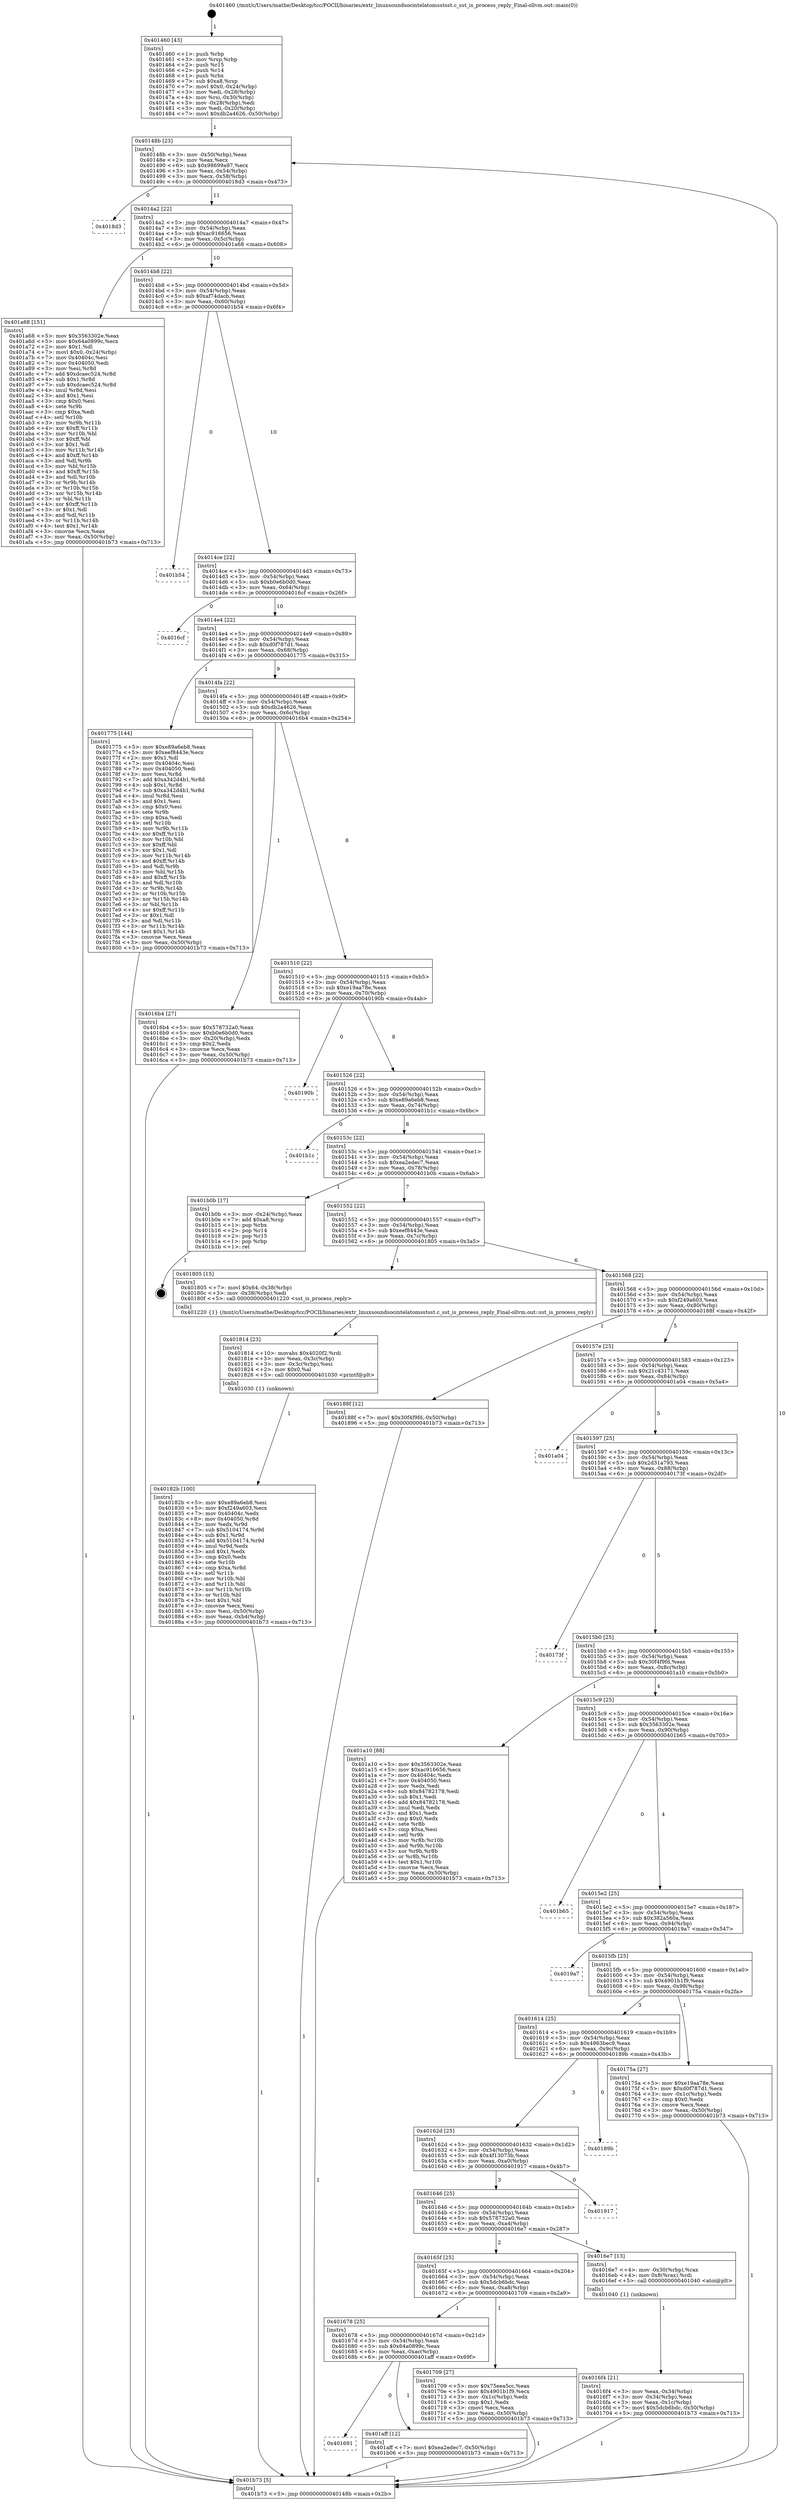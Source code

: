 digraph "0x401460" {
  label = "0x401460 (/mnt/c/Users/mathe/Desktop/tcc/POCII/binaries/extr_linuxsoundsocintelatomsstsst.c_sst_is_process_reply_Final-ollvm.out::main(0))"
  labelloc = "t"
  node[shape=record]

  Entry [label="",width=0.3,height=0.3,shape=circle,fillcolor=black,style=filled]
  "0x40148b" [label="{
     0x40148b [23]\l
     | [instrs]\l
     &nbsp;&nbsp;0x40148b \<+3\>: mov -0x50(%rbp),%eax\l
     &nbsp;&nbsp;0x40148e \<+2\>: mov %eax,%ecx\l
     &nbsp;&nbsp;0x401490 \<+6\>: sub $0x98699a97,%ecx\l
     &nbsp;&nbsp;0x401496 \<+3\>: mov %eax,-0x54(%rbp)\l
     &nbsp;&nbsp;0x401499 \<+3\>: mov %ecx,-0x58(%rbp)\l
     &nbsp;&nbsp;0x40149c \<+6\>: je 00000000004018d3 \<main+0x473\>\l
  }"]
  "0x4018d3" [label="{
     0x4018d3\l
  }", style=dashed]
  "0x4014a2" [label="{
     0x4014a2 [22]\l
     | [instrs]\l
     &nbsp;&nbsp;0x4014a2 \<+5\>: jmp 00000000004014a7 \<main+0x47\>\l
     &nbsp;&nbsp;0x4014a7 \<+3\>: mov -0x54(%rbp),%eax\l
     &nbsp;&nbsp;0x4014aa \<+5\>: sub $0xac916656,%eax\l
     &nbsp;&nbsp;0x4014af \<+3\>: mov %eax,-0x5c(%rbp)\l
     &nbsp;&nbsp;0x4014b2 \<+6\>: je 0000000000401a68 \<main+0x608\>\l
  }"]
  Exit [label="",width=0.3,height=0.3,shape=circle,fillcolor=black,style=filled,peripheries=2]
  "0x401a68" [label="{
     0x401a68 [151]\l
     | [instrs]\l
     &nbsp;&nbsp;0x401a68 \<+5\>: mov $0x3563302e,%eax\l
     &nbsp;&nbsp;0x401a6d \<+5\>: mov $0x64a0899c,%ecx\l
     &nbsp;&nbsp;0x401a72 \<+2\>: mov $0x1,%dl\l
     &nbsp;&nbsp;0x401a74 \<+7\>: movl $0x0,-0x24(%rbp)\l
     &nbsp;&nbsp;0x401a7b \<+7\>: mov 0x40404c,%esi\l
     &nbsp;&nbsp;0x401a82 \<+7\>: mov 0x404050,%edi\l
     &nbsp;&nbsp;0x401a89 \<+3\>: mov %esi,%r8d\l
     &nbsp;&nbsp;0x401a8c \<+7\>: add $0xdcaec524,%r8d\l
     &nbsp;&nbsp;0x401a93 \<+4\>: sub $0x1,%r8d\l
     &nbsp;&nbsp;0x401a97 \<+7\>: sub $0xdcaec524,%r8d\l
     &nbsp;&nbsp;0x401a9e \<+4\>: imul %r8d,%esi\l
     &nbsp;&nbsp;0x401aa2 \<+3\>: and $0x1,%esi\l
     &nbsp;&nbsp;0x401aa5 \<+3\>: cmp $0x0,%esi\l
     &nbsp;&nbsp;0x401aa8 \<+4\>: sete %r9b\l
     &nbsp;&nbsp;0x401aac \<+3\>: cmp $0xa,%edi\l
     &nbsp;&nbsp;0x401aaf \<+4\>: setl %r10b\l
     &nbsp;&nbsp;0x401ab3 \<+3\>: mov %r9b,%r11b\l
     &nbsp;&nbsp;0x401ab6 \<+4\>: xor $0xff,%r11b\l
     &nbsp;&nbsp;0x401aba \<+3\>: mov %r10b,%bl\l
     &nbsp;&nbsp;0x401abd \<+3\>: xor $0xff,%bl\l
     &nbsp;&nbsp;0x401ac0 \<+3\>: xor $0x1,%dl\l
     &nbsp;&nbsp;0x401ac3 \<+3\>: mov %r11b,%r14b\l
     &nbsp;&nbsp;0x401ac6 \<+4\>: and $0xff,%r14b\l
     &nbsp;&nbsp;0x401aca \<+3\>: and %dl,%r9b\l
     &nbsp;&nbsp;0x401acd \<+3\>: mov %bl,%r15b\l
     &nbsp;&nbsp;0x401ad0 \<+4\>: and $0xff,%r15b\l
     &nbsp;&nbsp;0x401ad4 \<+3\>: and %dl,%r10b\l
     &nbsp;&nbsp;0x401ad7 \<+3\>: or %r9b,%r14b\l
     &nbsp;&nbsp;0x401ada \<+3\>: or %r10b,%r15b\l
     &nbsp;&nbsp;0x401add \<+3\>: xor %r15b,%r14b\l
     &nbsp;&nbsp;0x401ae0 \<+3\>: or %bl,%r11b\l
     &nbsp;&nbsp;0x401ae3 \<+4\>: xor $0xff,%r11b\l
     &nbsp;&nbsp;0x401ae7 \<+3\>: or $0x1,%dl\l
     &nbsp;&nbsp;0x401aea \<+3\>: and %dl,%r11b\l
     &nbsp;&nbsp;0x401aed \<+3\>: or %r11b,%r14b\l
     &nbsp;&nbsp;0x401af0 \<+4\>: test $0x1,%r14b\l
     &nbsp;&nbsp;0x401af4 \<+3\>: cmovne %ecx,%eax\l
     &nbsp;&nbsp;0x401af7 \<+3\>: mov %eax,-0x50(%rbp)\l
     &nbsp;&nbsp;0x401afa \<+5\>: jmp 0000000000401b73 \<main+0x713\>\l
  }"]
  "0x4014b8" [label="{
     0x4014b8 [22]\l
     | [instrs]\l
     &nbsp;&nbsp;0x4014b8 \<+5\>: jmp 00000000004014bd \<main+0x5d\>\l
     &nbsp;&nbsp;0x4014bd \<+3\>: mov -0x54(%rbp),%eax\l
     &nbsp;&nbsp;0x4014c0 \<+5\>: sub $0xaf74dacb,%eax\l
     &nbsp;&nbsp;0x4014c5 \<+3\>: mov %eax,-0x60(%rbp)\l
     &nbsp;&nbsp;0x4014c8 \<+6\>: je 0000000000401b54 \<main+0x6f4\>\l
  }"]
  "0x401691" [label="{
     0x401691\l
  }", style=dashed]
  "0x401b54" [label="{
     0x401b54\l
  }", style=dashed]
  "0x4014ce" [label="{
     0x4014ce [22]\l
     | [instrs]\l
     &nbsp;&nbsp;0x4014ce \<+5\>: jmp 00000000004014d3 \<main+0x73\>\l
     &nbsp;&nbsp;0x4014d3 \<+3\>: mov -0x54(%rbp),%eax\l
     &nbsp;&nbsp;0x4014d6 \<+5\>: sub $0xb0e6b0d0,%eax\l
     &nbsp;&nbsp;0x4014db \<+3\>: mov %eax,-0x64(%rbp)\l
     &nbsp;&nbsp;0x4014de \<+6\>: je 00000000004016cf \<main+0x26f\>\l
  }"]
  "0x401aff" [label="{
     0x401aff [12]\l
     | [instrs]\l
     &nbsp;&nbsp;0x401aff \<+7\>: movl $0xea2edec7,-0x50(%rbp)\l
     &nbsp;&nbsp;0x401b06 \<+5\>: jmp 0000000000401b73 \<main+0x713\>\l
  }"]
  "0x4016cf" [label="{
     0x4016cf\l
  }", style=dashed]
  "0x4014e4" [label="{
     0x4014e4 [22]\l
     | [instrs]\l
     &nbsp;&nbsp;0x4014e4 \<+5\>: jmp 00000000004014e9 \<main+0x89\>\l
     &nbsp;&nbsp;0x4014e9 \<+3\>: mov -0x54(%rbp),%eax\l
     &nbsp;&nbsp;0x4014ec \<+5\>: sub $0xd0f787d1,%eax\l
     &nbsp;&nbsp;0x4014f1 \<+3\>: mov %eax,-0x68(%rbp)\l
     &nbsp;&nbsp;0x4014f4 \<+6\>: je 0000000000401775 \<main+0x315\>\l
  }"]
  "0x40182b" [label="{
     0x40182b [100]\l
     | [instrs]\l
     &nbsp;&nbsp;0x40182b \<+5\>: mov $0xe89a6eb8,%esi\l
     &nbsp;&nbsp;0x401830 \<+5\>: mov $0xf249a603,%ecx\l
     &nbsp;&nbsp;0x401835 \<+7\>: mov 0x40404c,%edx\l
     &nbsp;&nbsp;0x40183c \<+8\>: mov 0x404050,%r8d\l
     &nbsp;&nbsp;0x401844 \<+3\>: mov %edx,%r9d\l
     &nbsp;&nbsp;0x401847 \<+7\>: sub $0x5104174,%r9d\l
     &nbsp;&nbsp;0x40184e \<+4\>: sub $0x1,%r9d\l
     &nbsp;&nbsp;0x401852 \<+7\>: add $0x5104174,%r9d\l
     &nbsp;&nbsp;0x401859 \<+4\>: imul %r9d,%edx\l
     &nbsp;&nbsp;0x40185d \<+3\>: and $0x1,%edx\l
     &nbsp;&nbsp;0x401860 \<+3\>: cmp $0x0,%edx\l
     &nbsp;&nbsp;0x401863 \<+4\>: sete %r10b\l
     &nbsp;&nbsp;0x401867 \<+4\>: cmp $0xa,%r8d\l
     &nbsp;&nbsp;0x40186b \<+4\>: setl %r11b\l
     &nbsp;&nbsp;0x40186f \<+3\>: mov %r10b,%bl\l
     &nbsp;&nbsp;0x401872 \<+3\>: and %r11b,%bl\l
     &nbsp;&nbsp;0x401875 \<+3\>: xor %r11b,%r10b\l
     &nbsp;&nbsp;0x401878 \<+3\>: or %r10b,%bl\l
     &nbsp;&nbsp;0x40187b \<+3\>: test $0x1,%bl\l
     &nbsp;&nbsp;0x40187e \<+3\>: cmovne %ecx,%esi\l
     &nbsp;&nbsp;0x401881 \<+3\>: mov %esi,-0x50(%rbp)\l
     &nbsp;&nbsp;0x401884 \<+6\>: mov %eax,-0xb4(%rbp)\l
     &nbsp;&nbsp;0x40188a \<+5\>: jmp 0000000000401b73 \<main+0x713\>\l
  }"]
  "0x401775" [label="{
     0x401775 [144]\l
     | [instrs]\l
     &nbsp;&nbsp;0x401775 \<+5\>: mov $0xe89a6eb8,%eax\l
     &nbsp;&nbsp;0x40177a \<+5\>: mov $0xeef8443e,%ecx\l
     &nbsp;&nbsp;0x40177f \<+2\>: mov $0x1,%dl\l
     &nbsp;&nbsp;0x401781 \<+7\>: mov 0x40404c,%esi\l
     &nbsp;&nbsp;0x401788 \<+7\>: mov 0x404050,%edi\l
     &nbsp;&nbsp;0x40178f \<+3\>: mov %esi,%r8d\l
     &nbsp;&nbsp;0x401792 \<+7\>: add $0xa342d4b1,%r8d\l
     &nbsp;&nbsp;0x401799 \<+4\>: sub $0x1,%r8d\l
     &nbsp;&nbsp;0x40179d \<+7\>: sub $0xa342d4b1,%r8d\l
     &nbsp;&nbsp;0x4017a4 \<+4\>: imul %r8d,%esi\l
     &nbsp;&nbsp;0x4017a8 \<+3\>: and $0x1,%esi\l
     &nbsp;&nbsp;0x4017ab \<+3\>: cmp $0x0,%esi\l
     &nbsp;&nbsp;0x4017ae \<+4\>: sete %r9b\l
     &nbsp;&nbsp;0x4017b2 \<+3\>: cmp $0xa,%edi\l
     &nbsp;&nbsp;0x4017b5 \<+4\>: setl %r10b\l
     &nbsp;&nbsp;0x4017b9 \<+3\>: mov %r9b,%r11b\l
     &nbsp;&nbsp;0x4017bc \<+4\>: xor $0xff,%r11b\l
     &nbsp;&nbsp;0x4017c0 \<+3\>: mov %r10b,%bl\l
     &nbsp;&nbsp;0x4017c3 \<+3\>: xor $0xff,%bl\l
     &nbsp;&nbsp;0x4017c6 \<+3\>: xor $0x1,%dl\l
     &nbsp;&nbsp;0x4017c9 \<+3\>: mov %r11b,%r14b\l
     &nbsp;&nbsp;0x4017cc \<+4\>: and $0xff,%r14b\l
     &nbsp;&nbsp;0x4017d0 \<+3\>: and %dl,%r9b\l
     &nbsp;&nbsp;0x4017d3 \<+3\>: mov %bl,%r15b\l
     &nbsp;&nbsp;0x4017d6 \<+4\>: and $0xff,%r15b\l
     &nbsp;&nbsp;0x4017da \<+3\>: and %dl,%r10b\l
     &nbsp;&nbsp;0x4017dd \<+3\>: or %r9b,%r14b\l
     &nbsp;&nbsp;0x4017e0 \<+3\>: or %r10b,%r15b\l
     &nbsp;&nbsp;0x4017e3 \<+3\>: xor %r15b,%r14b\l
     &nbsp;&nbsp;0x4017e6 \<+3\>: or %bl,%r11b\l
     &nbsp;&nbsp;0x4017e9 \<+4\>: xor $0xff,%r11b\l
     &nbsp;&nbsp;0x4017ed \<+3\>: or $0x1,%dl\l
     &nbsp;&nbsp;0x4017f0 \<+3\>: and %dl,%r11b\l
     &nbsp;&nbsp;0x4017f3 \<+3\>: or %r11b,%r14b\l
     &nbsp;&nbsp;0x4017f6 \<+4\>: test $0x1,%r14b\l
     &nbsp;&nbsp;0x4017fa \<+3\>: cmovne %ecx,%eax\l
     &nbsp;&nbsp;0x4017fd \<+3\>: mov %eax,-0x50(%rbp)\l
     &nbsp;&nbsp;0x401800 \<+5\>: jmp 0000000000401b73 \<main+0x713\>\l
  }"]
  "0x4014fa" [label="{
     0x4014fa [22]\l
     | [instrs]\l
     &nbsp;&nbsp;0x4014fa \<+5\>: jmp 00000000004014ff \<main+0x9f\>\l
     &nbsp;&nbsp;0x4014ff \<+3\>: mov -0x54(%rbp),%eax\l
     &nbsp;&nbsp;0x401502 \<+5\>: sub $0xdb2a4626,%eax\l
     &nbsp;&nbsp;0x401507 \<+3\>: mov %eax,-0x6c(%rbp)\l
     &nbsp;&nbsp;0x40150a \<+6\>: je 00000000004016b4 \<main+0x254\>\l
  }"]
  "0x401814" [label="{
     0x401814 [23]\l
     | [instrs]\l
     &nbsp;&nbsp;0x401814 \<+10\>: movabs $0x4020f2,%rdi\l
     &nbsp;&nbsp;0x40181e \<+3\>: mov %eax,-0x3c(%rbp)\l
     &nbsp;&nbsp;0x401821 \<+3\>: mov -0x3c(%rbp),%esi\l
     &nbsp;&nbsp;0x401824 \<+2\>: mov $0x0,%al\l
     &nbsp;&nbsp;0x401826 \<+5\>: call 0000000000401030 \<printf@plt\>\l
     | [calls]\l
     &nbsp;&nbsp;0x401030 \{1\} (unknown)\l
  }"]
  "0x4016b4" [label="{
     0x4016b4 [27]\l
     | [instrs]\l
     &nbsp;&nbsp;0x4016b4 \<+5\>: mov $0x578732a0,%eax\l
     &nbsp;&nbsp;0x4016b9 \<+5\>: mov $0xb0e6b0d0,%ecx\l
     &nbsp;&nbsp;0x4016be \<+3\>: mov -0x20(%rbp),%edx\l
     &nbsp;&nbsp;0x4016c1 \<+3\>: cmp $0x2,%edx\l
     &nbsp;&nbsp;0x4016c4 \<+3\>: cmovne %ecx,%eax\l
     &nbsp;&nbsp;0x4016c7 \<+3\>: mov %eax,-0x50(%rbp)\l
     &nbsp;&nbsp;0x4016ca \<+5\>: jmp 0000000000401b73 \<main+0x713\>\l
  }"]
  "0x401510" [label="{
     0x401510 [22]\l
     | [instrs]\l
     &nbsp;&nbsp;0x401510 \<+5\>: jmp 0000000000401515 \<main+0xb5\>\l
     &nbsp;&nbsp;0x401515 \<+3\>: mov -0x54(%rbp),%eax\l
     &nbsp;&nbsp;0x401518 \<+5\>: sub $0xe19aa78e,%eax\l
     &nbsp;&nbsp;0x40151d \<+3\>: mov %eax,-0x70(%rbp)\l
     &nbsp;&nbsp;0x401520 \<+6\>: je 000000000040190b \<main+0x4ab\>\l
  }"]
  "0x401b73" [label="{
     0x401b73 [5]\l
     | [instrs]\l
     &nbsp;&nbsp;0x401b73 \<+5\>: jmp 000000000040148b \<main+0x2b\>\l
  }"]
  "0x401460" [label="{
     0x401460 [43]\l
     | [instrs]\l
     &nbsp;&nbsp;0x401460 \<+1\>: push %rbp\l
     &nbsp;&nbsp;0x401461 \<+3\>: mov %rsp,%rbp\l
     &nbsp;&nbsp;0x401464 \<+2\>: push %r15\l
     &nbsp;&nbsp;0x401466 \<+2\>: push %r14\l
     &nbsp;&nbsp;0x401468 \<+1\>: push %rbx\l
     &nbsp;&nbsp;0x401469 \<+7\>: sub $0xa8,%rsp\l
     &nbsp;&nbsp;0x401470 \<+7\>: movl $0x0,-0x24(%rbp)\l
     &nbsp;&nbsp;0x401477 \<+3\>: mov %edi,-0x28(%rbp)\l
     &nbsp;&nbsp;0x40147a \<+4\>: mov %rsi,-0x30(%rbp)\l
     &nbsp;&nbsp;0x40147e \<+3\>: mov -0x28(%rbp),%edi\l
     &nbsp;&nbsp;0x401481 \<+3\>: mov %edi,-0x20(%rbp)\l
     &nbsp;&nbsp;0x401484 \<+7\>: movl $0xdb2a4626,-0x50(%rbp)\l
  }"]
  "0x401678" [label="{
     0x401678 [25]\l
     | [instrs]\l
     &nbsp;&nbsp;0x401678 \<+5\>: jmp 000000000040167d \<main+0x21d\>\l
     &nbsp;&nbsp;0x40167d \<+3\>: mov -0x54(%rbp),%eax\l
     &nbsp;&nbsp;0x401680 \<+5\>: sub $0x64a0899c,%eax\l
     &nbsp;&nbsp;0x401685 \<+6\>: mov %eax,-0xac(%rbp)\l
     &nbsp;&nbsp;0x40168b \<+6\>: je 0000000000401aff \<main+0x69f\>\l
  }"]
  "0x40190b" [label="{
     0x40190b\l
  }", style=dashed]
  "0x401526" [label="{
     0x401526 [22]\l
     | [instrs]\l
     &nbsp;&nbsp;0x401526 \<+5\>: jmp 000000000040152b \<main+0xcb\>\l
     &nbsp;&nbsp;0x40152b \<+3\>: mov -0x54(%rbp),%eax\l
     &nbsp;&nbsp;0x40152e \<+5\>: sub $0xe89a6eb8,%eax\l
     &nbsp;&nbsp;0x401533 \<+3\>: mov %eax,-0x74(%rbp)\l
     &nbsp;&nbsp;0x401536 \<+6\>: je 0000000000401b1c \<main+0x6bc\>\l
  }"]
  "0x401709" [label="{
     0x401709 [27]\l
     | [instrs]\l
     &nbsp;&nbsp;0x401709 \<+5\>: mov $0x75eea5cc,%eax\l
     &nbsp;&nbsp;0x40170e \<+5\>: mov $0x4901b1f9,%ecx\l
     &nbsp;&nbsp;0x401713 \<+3\>: mov -0x1c(%rbp),%edx\l
     &nbsp;&nbsp;0x401716 \<+3\>: cmp $0x1,%edx\l
     &nbsp;&nbsp;0x401719 \<+3\>: cmovl %ecx,%eax\l
     &nbsp;&nbsp;0x40171c \<+3\>: mov %eax,-0x50(%rbp)\l
     &nbsp;&nbsp;0x40171f \<+5\>: jmp 0000000000401b73 \<main+0x713\>\l
  }"]
  "0x401b1c" [label="{
     0x401b1c\l
  }", style=dashed]
  "0x40153c" [label="{
     0x40153c [22]\l
     | [instrs]\l
     &nbsp;&nbsp;0x40153c \<+5\>: jmp 0000000000401541 \<main+0xe1\>\l
     &nbsp;&nbsp;0x401541 \<+3\>: mov -0x54(%rbp),%eax\l
     &nbsp;&nbsp;0x401544 \<+5\>: sub $0xea2edec7,%eax\l
     &nbsp;&nbsp;0x401549 \<+3\>: mov %eax,-0x78(%rbp)\l
     &nbsp;&nbsp;0x40154c \<+6\>: je 0000000000401b0b \<main+0x6ab\>\l
  }"]
  "0x4016f4" [label="{
     0x4016f4 [21]\l
     | [instrs]\l
     &nbsp;&nbsp;0x4016f4 \<+3\>: mov %eax,-0x34(%rbp)\l
     &nbsp;&nbsp;0x4016f7 \<+3\>: mov -0x34(%rbp),%eax\l
     &nbsp;&nbsp;0x4016fa \<+3\>: mov %eax,-0x1c(%rbp)\l
     &nbsp;&nbsp;0x4016fd \<+7\>: movl $0x5dcb6bdc,-0x50(%rbp)\l
     &nbsp;&nbsp;0x401704 \<+5\>: jmp 0000000000401b73 \<main+0x713\>\l
  }"]
  "0x401b0b" [label="{
     0x401b0b [17]\l
     | [instrs]\l
     &nbsp;&nbsp;0x401b0b \<+3\>: mov -0x24(%rbp),%eax\l
     &nbsp;&nbsp;0x401b0e \<+7\>: add $0xa8,%rsp\l
     &nbsp;&nbsp;0x401b15 \<+1\>: pop %rbx\l
     &nbsp;&nbsp;0x401b16 \<+2\>: pop %r14\l
     &nbsp;&nbsp;0x401b18 \<+2\>: pop %r15\l
     &nbsp;&nbsp;0x401b1a \<+1\>: pop %rbp\l
     &nbsp;&nbsp;0x401b1b \<+1\>: ret\l
  }"]
  "0x401552" [label="{
     0x401552 [22]\l
     | [instrs]\l
     &nbsp;&nbsp;0x401552 \<+5\>: jmp 0000000000401557 \<main+0xf7\>\l
     &nbsp;&nbsp;0x401557 \<+3\>: mov -0x54(%rbp),%eax\l
     &nbsp;&nbsp;0x40155a \<+5\>: sub $0xeef8443e,%eax\l
     &nbsp;&nbsp;0x40155f \<+3\>: mov %eax,-0x7c(%rbp)\l
     &nbsp;&nbsp;0x401562 \<+6\>: je 0000000000401805 \<main+0x3a5\>\l
  }"]
  "0x40165f" [label="{
     0x40165f [25]\l
     | [instrs]\l
     &nbsp;&nbsp;0x40165f \<+5\>: jmp 0000000000401664 \<main+0x204\>\l
     &nbsp;&nbsp;0x401664 \<+3\>: mov -0x54(%rbp),%eax\l
     &nbsp;&nbsp;0x401667 \<+5\>: sub $0x5dcb6bdc,%eax\l
     &nbsp;&nbsp;0x40166c \<+6\>: mov %eax,-0xa8(%rbp)\l
     &nbsp;&nbsp;0x401672 \<+6\>: je 0000000000401709 \<main+0x2a9\>\l
  }"]
  "0x401805" [label="{
     0x401805 [15]\l
     | [instrs]\l
     &nbsp;&nbsp;0x401805 \<+7\>: movl $0x64,-0x38(%rbp)\l
     &nbsp;&nbsp;0x40180c \<+3\>: mov -0x38(%rbp),%edi\l
     &nbsp;&nbsp;0x40180f \<+5\>: call 0000000000401220 \<sst_is_process_reply\>\l
     | [calls]\l
     &nbsp;&nbsp;0x401220 \{1\} (/mnt/c/Users/mathe/Desktop/tcc/POCII/binaries/extr_linuxsoundsocintelatomsstsst.c_sst_is_process_reply_Final-ollvm.out::sst_is_process_reply)\l
  }"]
  "0x401568" [label="{
     0x401568 [22]\l
     | [instrs]\l
     &nbsp;&nbsp;0x401568 \<+5\>: jmp 000000000040156d \<main+0x10d\>\l
     &nbsp;&nbsp;0x40156d \<+3\>: mov -0x54(%rbp),%eax\l
     &nbsp;&nbsp;0x401570 \<+5\>: sub $0xf249a603,%eax\l
     &nbsp;&nbsp;0x401575 \<+3\>: mov %eax,-0x80(%rbp)\l
     &nbsp;&nbsp;0x401578 \<+6\>: je 000000000040188f \<main+0x42f\>\l
  }"]
  "0x4016e7" [label="{
     0x4016e7 [13]\l
     | [instrs]\l
     &nbsp;&nbsp;0x4016e7 \<+4\>: mov -0x30(%rbp),%rax\l
     &nbsp;&nbsp;0x4016eb \<+4\>: mov 0x8(%rax),%rdi\l
     &nbsp;&nbsp;0x4016ef \<+5\>: call 0000000000401040 \<atoi@plt\>\l
     | [calls]\l
     &nbsp;&nbsp;0x401040 \{1\} (unknown)\l
  }"]
  "0x40188f" [label="{
     0x40188f [12]\l
     | [instrs]\l
     &nbsp;&nbsp;0x40188f \<+7\>: movl $0x30f4f9fd,-0x50(%rbp)\l
     &nbsp;&nbsp;0x401896 \<+5\>: jmp 0000000000401b73 \<main+0x713\>\l
  }"]
  "0x40157e" [label="{
     0x40157e [25]\l
     | [instrs]\l
     &nbsp;&nbsp;0x40157e \<+5\>: jmp 0000000000401583 \<main+0x123\>\l
     &nbsp;&nbsp;0x401583 \<+3\>: mov -0x54(%rbp),%eax\l
     &nbsp;&nbsp;0x401586 \<+5\>: sub $0x21c43171,%eax\l
     &nbsp;&nbsp;0x40158b \<+6\>: mov %eax,-0x84(%rbp)\l
     &nbsp;&nbsp;0x401591 \<+6\>: je 0000000000401a04 \<main+0x5a4\>\l
  }"]
  "0x401646" [label="{
     0x401646 [25]\l
     | [instrs]\l
     &nbsp;&nbsp;0x401646 \<+5\>: jmp 000000000040164b \<main+0x1eb\>\l
     &nbsp;&nbsp;0x40164b \<+3\>: mov -0x54(%rbp),%eax\l
     &nbsp;&nbsp;0x40164e \<+5\>: sub $0x578732a0,%eax\l
     &nbsp;&nbsp;0x401653 \<+6\>: mov %eax,-0xa4(%rbp)\l
     &nbsp;&nbsp;0x401659 \<+6\>: je 00000000004016e7 \<main+0x287\>\l
  }"]
  "0x401a04" [label="{
     0x401a04\l
  }", style=dashed]
  "0x401597" [label="{
     0x401597 [25]\l
     | [instrs]\l
     &nbsp;&nbsp;0x401597 \<+5\>: jmp 000000000040159c \<main+0x13c\>\l
     &nbsp;&nbsp;0x40159c \<+3\>: mov -0x54(%rbp),%eax\l
     &nbsp;&nbsp;0x40159f \<+5\>: sub $0x2d31a793,%eax\l
     &nbsp;&nbsp;0x4015a4 \<+6\>: mov %eax,-0x88(%rbp)\l
     &nbsp;&nbsp;0x4015aa \<+6\>: je 000000000040173f \<main+0x2df\>\l
  }"]
  "0x401917" [label="{
     0x401917\l
  }", style=dashed]
  "0x40173f" [label="{
     0x40173f\l
  }", style=dashed]
  "0x4015b0" [label="{
     0x4015b0 [25]\l
     | [instrs]\l
     &nbsp;&nbsp;0x4015b0 \<+5\>: jmp 00000000004015b5 \<main+0x155\>\l
     &nbsp;&nbsp;0x4015b5 \<+3\>: mov -0x54(%rbp),%eax\l
     &nbsp;&nbsp;0x4015b8 \<+5\>: sub $0x30f4f9fd,%eax\l
     &nbsp;&nbsp;0x4015bd \<+6\>: mov %eax,-0x8c(%rbp)\l
     &nbsp;&nbsp;0x4015c3 \<+6\>: je 0000000000401a10 \<main+0x5b0\>\l
  }"]
  "0x40162d" [label="{
     0x40162d [25]\l
     | [instrs]\l
     &nbsp;&nbsp;0x40162d \<+5\>: jmp 0000000000401632 \<main+0x1d2\>\l
     &nbsp;&nbsp;0x401632 \<+3\>: mov -0x54(%rbp),%eax\l
     &nbsp;&nbsp;0x401635 \<+5\>: sub $0x4f13073b,%eax\l
     &nbsp;&nbsp;0x40163a \<+6\>: mov %eax,-0xa0(%rbp)\l
     &nbsp;&nbsp;0x401640 \<+6\>: je 0000000000401917 \<main+0x4b7\>\l
  }"]
  "0x401a10" [label="{
     0x401a10 [88]\l
     | [instrs]\l
     &nbsp;&nbsp;0x401a10 \<+5\>: mov $0x3563302e,%eax\l
     &nbsp;&nbsp;0x401a15 \<+5\>: mov $0xac916656,%ecx\l
     &nbsp;&nbsp;0x401a1a \<+7\>: mov 0x40404c,%edx\l
     &nbsp;&nbsp;0x401a21 \<+7\>: mov 0x404050,%esi\l
     &nbsp;&nbsp;0x401a28 \<+2\>: mov %edx,%edi\l
     &nbsp;&nbsp;0x401a2a \<+6\>: sub $0x84782178,%edi\l
     &nbsp;&nbsp;0x401a30 \<+3\>: sub $0x1,%edi\l
     &nbsp;&nbsp;0x401a33 \<+6\>: add $0x84782178,%edi\l
     &nbsp;&nbsp;0x401a39 \<+3\>: imul %edi,%edx\l
     &nbsp;&nbsp;0x401a3c \<+3\>: and $0x1,%edx\l
     &nbsp;&nbsp;0x401a3f \<+3\>: cmp $0x0,%edx\l
     &nbsp;&nbsp;0x401a42 \<+4\>: sete %r8b\l
     &nbsp;&nbsp;0x401a46 \<+3\>: cmp $0xa,%esi\l
     &nbsp;&nbsp;0x401a49 \<+4\>: setl %r9b\l
     &nbsp;&nbsp;0x401a4d \<+3\>: mov %r8b,%r10b\l
     &nbsp;&nbsp;0x401a50 \<+3\>: and %r9b,%r10b\l
     &nbsp;&nbsp;0x401a53 \<+3\>: xor %r9b,%r8b\l
     &nbsp;&nbsp;0x401a56 \<+3\>: or %r8b,%r10b\l
     &nbsp;&nbsp;0x401a59 \<+4\>: test $0x1,%r10b\l
     &nbsp;&nbsp;0x401a5d \<+3\>: cmovne %ecx,%eax\l
     &nbsp;&nbsp;0x401a60 \<+3\>: mov %eax,-0x50(%rbp)\l
     &nbsp;&nbsp;0x401a63 \<+5\>: jmp 0000000000401b73 \<main+0x713\>\l
  }"]
  "0x4015c9" [label="{
     0x4015c9 [25]\l
     | [instrs]\l
     &nbsp;&nbsp;0x4015c9 \<+5\>: jmp 00000000004015ce \<main+0x16e\>\l
     &nbsp;&nbsp;0x4015ce \<+3\>: mov -0x54(%rbp),%eax\l
     &nbsp;&nbsp;0x4015d1 \<+5\>: sub $0x3563302e,%eax\l
     &nbsp;&nbsp;0x4015d6 \<+6\>: mov %eax,-0x90(%rbp)\l
     &nbsp;&nbsp;0x4015dc \<+6\>: je 0000000000401b65 \<main+0x705\>\l
  }"]
  "0x40189b" [label="{
     0x40189b\l
  }", style=dashed]
  "0x401b65" [label="{
     0x401b65\l
  }", style=dashed]
  "0x4015e2" [label="{
     0x4015e2 [25]\l
     | [instrs]\l
     &nbsp;&nbsp;0x4015e2 \<+5\>: jmp 00000000004015e7 \<main+0x187\>\l
     &nbsp;&nbsp;0x4015e7 \<+3\>: mov -0x54(%rbp),%eax\l
     &nbsp;&nbsp;0x4015ea \<+5\>: sub $0x382a560a,%eax\l
     &nbsp;&nbsp;0x4015ef \<+6\>: mov %eax,-0x94(%rbp)\l
     &nbsp;&nbsp;0x4015f5 \<+6\>: je 00000000004019a7 \<main+0x547\>\l
  }"]
  "0x401614" [label="{
     0x401614 [25]\l
     | [instrs]\l
     &nbsp;&nbsp;0x401614 \<+5\>: jmp 0000000000401619 \<main+0x1b9\>\l
     &nbsp;&nbsp;0x401619 \<+3\>: mov -0x54(%rbp),%eax\l
     &nbsp;&nbsp;0x40161c \<+5\>: sub $0x4963bec9,%eax\l
     &nbsp;&nbsp;0x401621 \<+6\>: mov %eax,-0x9c(%rbp)\l
     &nbsp;&nbsp;0x401627 \<+6\>: je 000000000040189b \<main+0x43b\>\l
  }"]
  "0x4019a7" [label="{
     0x4019a7\l
  }", style=dashed]
  "0x4015fb" [label="{
     0x4015fb [25]\l
     | [instrs]\l
     &nbsp;&nbsp;0x4015fb \<+5\>: jmp 0000000000401600 \<main+0x1a0\>\l
     &nbsp;&nbsp;0x401600 \<+3\>: mov -0x54(%rbp),%eax\l
     &nbsp;&nbsp;0x401603 \<+5\>: sub $0x4901b1f9,%eax\l
     &nbsp;&nbsp;0x401608 \<+6\>: mov %eax,-0x98(%rbp)\l
     &nbsp;&nbsp;0x40160e \<+6\>: je 000000000040175a \<main+0x2fa\>\l
  }"]
  "0x40175a" [label="{
     0x40175a [27]\l
     | [instrs]\l
     &nbsp;&nbsp;0x40175a \<+5\>: mov $0xe19aa78e,%eax\l
     &nbsp;&nbsp;0x40175f \<+5\>: mov $0xd0f787d1,%ecx\l
     &nbsp;&nbsp;0x401764 \<+3\>: mov -0x1c(%rbp),%edx\l
     &nbsp;&nbsp;0x401767 \<+3\>: cmp $0x0,%edx\l
     &nbsp;&nbsp;0x40176a \<+3\>: cmove %ecx,%eax\l
     &nbsp;&nbsp;0x40176d \<+3\>: mov %eax,-0x50(%rbp)\l
     &nbsp;&nbsp;0x401770 \<+5\>: jmp 0000000000401b73 \<main+0x713\>\l
  }"]
  Entry -> "0x401460" [label=" 1"]
  "0x40148b" -> "0x4018d3" [label=" 0"]
  "0x40148b" -> "0x4014a2" [label=" 11"]
  "0x401b0b" -> Exit [label=" 1"]
  "0x4014a2" -> "0x401a68" [label=" 1"]
  "0x4014a2" -> "0x4014b8" [label=" 10"]
  "0x401aff" -> "0x401b73" [label=" 1"]
  "0x4014b8" -> "0x401b54" [label=" 0"]
  "0x4014b8" -> "0x4014ce" [label=" 10"]
  "0x401678" -> "0x401691" [label=" 0"]
  "0x4014ce" -> "0x4016cf" [label=" 0"]
  "0x4014ce" -> "0x4014e4" [label=" 10"]
  "0x401678" -> "0x401aff" [label=" 1"]
  "0x4014e4" -> "0x401775" [label=" 1"]
  "0x4014e4" -> "0x4014fa" [label=" 9"]
  "0x401a68" -> "0x401b73" [label=" 1"]
  "0x4014fa" -> "0x4016b4" [label=" 1"]
  "0x4014fa" -> "0x401510" [label=" 8"]
  "0x4016b4" -> "0x401b73" [label=" 1"]
  "0x401460" -> "0x40148b" [label=" 1"]
  "0x401b73" -> "0x40148b" [label=" 10"]
  "0x401a10" -> "0x401b73" [label=" 1"]
  "0x401510" -> "0x40190b" [label=" 0"]
  "0x401510" -> "0x401526" [label=" 8"]
  "0x40188f" -> "0x401b73" [label=" 1"]
  "0x401526" -> "0x401b1c" [label=" 0"]
  "0x401526" -> "0x40153c" [label=" 8"]
  "0x40182b" -> "0x401b73" [label=" 1"]
  "0x40153c" -> "0x401b0b" [label=" 1"]
  "0x40153c" -> "0x401552" [label=" 7"]
  "0x401805" -> "0x401814" [label=" 1"]
  "0x401552" -> "0x401805" [label=" 1"]
  "0x401552" -> "0x401568" [label=" 6"]
  "0x401775" -> "0x401b73" [label=" 1"]
  "0x401568" -> "0x40188f" [label=" 1"]
  "0x401568" -> "0x40157e" [label=" 5"]
  "0x40175a" -> "0x401b73" [label=" 1"]
  "0x40157e" -> "0x401a04" [label=" 0"]
  "0x40157e" -> "0x401597" [label=" 5"]
  "0x40165f" -> "0x401678" [label=" 1"]
  "0x401597" -> "0x40173f" [label=" 0"]
  "0x401597" -> "0x4015b0" [label=" 5"]
  "0x40165f" -> "0x401709" [label=" 1"]
  "0x4015b0" -> "0x401a10" [label=" 1"]
  "0x4015b0" -> "0x4015c9" [label=" 4"]
  "0x4016f4" -> "0x401b73" [label=" 1"]
  "0x4015c9" -> "0x401b65" [label=" 0"]
  "0x4015c9" -> "0x4015e2" [label=" 4"]
  "0x4016e7" -> "0x4016f4" [label=" 1"]
  "0x4015e2" -> "0x4019a7" [label=" 0"]
  "0x4015e2" -> "0x4015fb" [label=" 4"]
  "0x401646" -> "0x4016e7" [label=" 1"]
  "0x4015fb" -> "0x40175a" [label=" 1"]
  "0x4015fb" -> "0x401614" [label=" 3"]
  "0x401646" -> "0x40165f" [label=" 2"]
  "0x401614" -> "0x40189b" [label=" 0"]
  "0x401614" -> "0x40162d" [label=" 3"]
  "0x401814" -> "0x40182b" [label=" 1"]
  "0x40162d" -> "0x401917" [label=" 0"]
  "0x40162d" -> "0x401646" [label=" 3"]
  "0x401709" -> "0x401b73" [label=" 1"]
}
